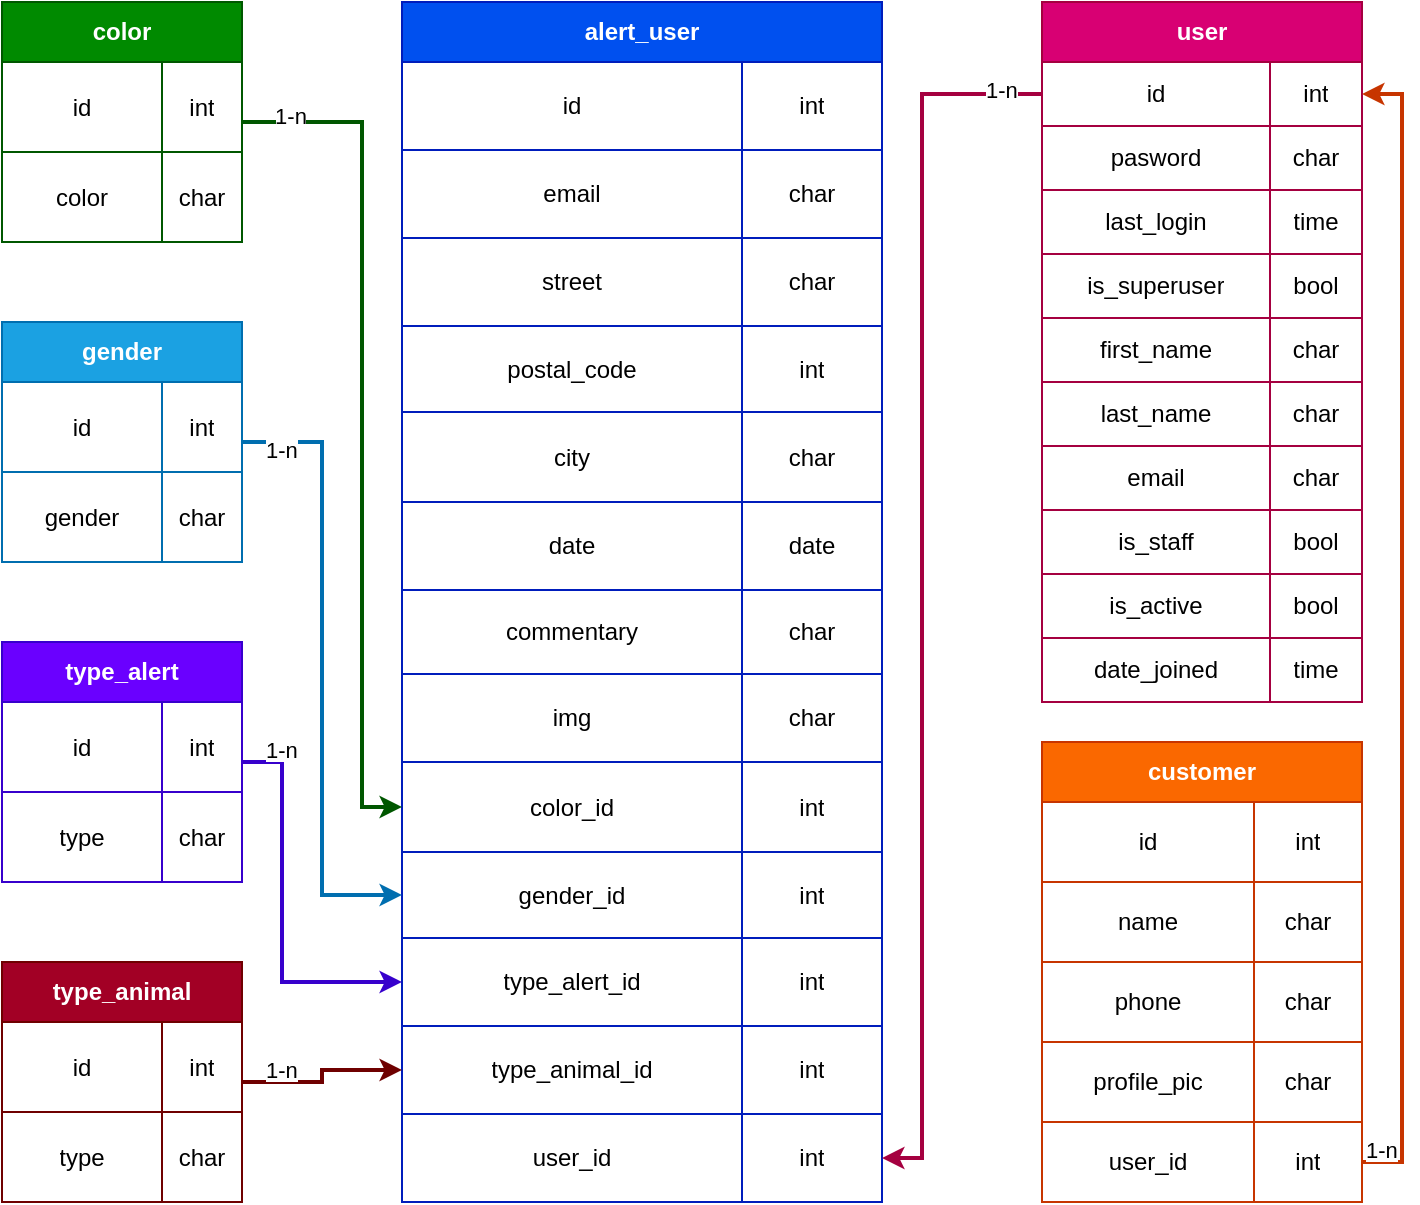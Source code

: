 <mxfile version="14.2.7" type="github">
  <diagram id="HxJ3WJx2Mrn2PYJCQ_Yz" name="Page-1">
    <mxGraphModel dx="1422" dy="774" grid="1" gridSize="10" guides="1" tooltips="1" connect="1" arrows="1" fold="1" page="1" pageScale="1" pageWidth="827" pageHeight="1169" math="0" shadow="0">
      <root>
        <mxCell id="0" />
        <mxCell id="1" parent="0" />
        <mxCell id="2_vnaBvNwXZS69SpdOoF-1" value="alert_user" style="shape=table;html=1;whiteSpace=wrap;startSize=30;container=1;collapsible=0;childLayout=tableLayout;fontStyle=1;align=center;fillColor=#0050ef;strokeColor=#001DBC;swimlaneFillColor=#ffffff;fontColor=#ffffff;" parent="1" vertex="1">
          <mxGeometry x="280" y="40" width="240" height="600" as="geometry" />
        </mxCell>
        <mxCell id="2_vnaBvNwXZS69SpdOoF-2" value="" style="shape=partialRectangle;html=1;whiteSpace=wrap;collapsible=0;dropTarget=0;pointerEvents=0;fillColor=none;top=0;left=0;bottom=0;right=0;points=[[0,0.5],[1,0.5]];portConstraint=eastwest;" parent="2_vnaBvNwXZS69SpdOoF-1" vertex="1">
          <mxGeometry y="30" width="240" height="44" as="geometry" />
        </mxCell>
        <mxCell id="2_vnaBvNwXZS69SpdOoF-3" value="id" style="shape=partialRectangle;html=1;whiteSpace=wrap;connectable=0;fillColor=none;top=0;left=0;bottom=0;right=0;overflow=hidden;" parent="2_vnaBvNwXZS69SpdOoF-2" vertex="1">
          <mxGeometry width="170" height="44" as="geometry" />
        </mxCell>
        <mxCell id="2_vnaBvNwXZS69SpdOoF-4" value="int" style="shape=partialRectangle;html=1;whiteSpace=wrap;connectable=0;fillColor=none;top=0;left=0;bottom=0;right=0;overflow=hidden;" parent="2_vnaBvNwXZS69SpdOoF-2" vertex="1">
          <mxGeometry x="170" width="70" height="44" as="geometry" />
        </mxCell>
        <mxCell id="2_vnaBvNwXZS69SpdOoF-14" style="shape=partialRectangle;html=1;whiteSpace=wrap;collapsible=0;dropTarget=0;pointerEvents=0;fillColor=none;top=0;left=0;bottom=0;right=0;points=[[0,0.5],[1,0.5]];portConstraint=eastwest;" parent="2_vnaBvNwXZS69SpdOoF-1" vertex="1">
          <mxGeometry y="74" width="240" height="44" as="geometry" />
        </mxCell>
        <mxCell id="2_vnaBvNwXZS69SpdOoF-15" value="email" style="shape=partialRectangle;html=1;whiteSpace=wrap;connectable=0;fillColor=none;top=0;left=0;bottom=0;right=0;overflow=hidden;" parent="2_vnaBvNwXZS69SpdOoF-14" vertex="1">
          <mxGeometry width="170" height="44" as="geometry" />
        </mxCell>
        <mxCell id="2_vnaBvNwXZS69SpdOoF-16" value="char" style="shape=partialRectangle;html=1;whiteSpace=wrap;connectable=0;fillColor=none;top=0;left=0;bottom=0;right=0;overflow=hidden;" parent="2_vnaBvNwXZS69SpdOoF-14" vertex="1">
          <mxGeometry x="170" width="70" height="44" as="geometry" />
        </mxCell>
        <mxCell id="2_vnaBvNwXZS69SpdOoF-17" style="shape=partialRectangle;html=1;whiteSpace=wrap;collapsible=0;dropTarget=0;pointerEvents=0;fillColor=none;top=0;left=0;bottom=0;right=0;points=[[0,0.5],[1,0.5]];portConstraint=eastwest;" parent="2_vnaBvNwXZS69SpdOoF-1" vertex="1">
          <mxGeometry y="118" width="240" height="44" as="geometry" />
        </mxCell>
        <mxCell id="2_vnaBvNwXZS69SpdOoF-18" value="street" style="shape=partialRectangle;html=1;whiteSpace=wrap;connectable=0;fillColor=none;top=0;left=0;bottom=0;right=0;overflow=hidden;" parent="2_vnaBvNwXZS69SpdOoF-17" vertex="1">
          <mxGeometry width="170" height="44" as="geometry" />
        </mxCell>
        <mxCell id="2_vnaBvNwXZS69SpdOoF-19" value="char" style="shape=partialRectangle;html=1;whiteSpace=wrap;connectable=0;fillColor=none;top=0;left=0;bottom=0;right=0;overflow=hidden;" parent="2_vnaBvNwXZS69SpdOoF-17" vertex="1">
          <mxGeometry x="170" width="70" height="44" as="geometry" />
        </mxCell>
        <mxCell id="2_vnaBvNwXZS69SpdOoF-20" style="shape=partialRectangle;html=1;whiteSpace=wrap;collapsible=0;dropTarget=0;pointerEvents=0;fillColor=none;top=0;left=0;bottom=0;right=0;points=[[0,0.5],[1,0.5]];portConstraint=eastwest;" parent="2_vnaBvNwXZS69SpdOoF-1" vertex="1">
          <mxGeometry y="162" width="240" height="43" as="geometry" />
        </mxCell>
        <mxCell id="2_vnaBvNwXZS69SpdOoF-21" value="postal_code" style="shape=partialRectangle;html=1;whiteSpace=wrap;connectable=0;fillColor=none;top=0;left=0;bottom=0;right=0;overflow=hidden;" parent="2_vnaBvNwXZS69SpdOoF-20" vertex="1">
          <mxGeometry width="170" height="43" as="geometry" />
        </mxCell>
        <mxCell id="2_vnaBvNwXZS69SpdOoF-22" value="int" style="shape=partialRectangle;html=1;whiteSpace=wrap;connectable=0;fillColor=none;top=0;left=0;bottom=0;right=0;overflow=hidden;" parent="2_vnaBvNwXZS69SpdOoF-20" vertex="1">
          <mxGeometry x="170" width="70" height="43" as="geometry" />
        </mxCell>
        <mxCell id="2_vnaBvNwXZS69SpdOoF-23" style="shape=partialRectangle;html=1;whiteSpace=wrap;collapsible=0;dropTarget=0;pointerEvents=0;fillColor=none;top=0;left=0;bottom=0;right=0;points=[[0,0.5],[1,0.5]];portConstraint=eastwest;" parent="2_vnaBvNwXZS69SpdOoF-1" vertex="1">
          <mxGeometry y="205" width="240" height="45" as="geometry" />
        </mxCell>
        <mxCell id="2_vnaBvNwXZS69SpdOoF-24" value="city" style="shape=partialRectangle;html=1;whiteSpace=wrap;connectable=0;fillColor=none;top=0;left=0;bottom=0;right=0;overflow=hidden;" parent="2_vnaBvNwXZS69SpdOoF-23" vertex="1">
          <mxGeometry width="170" height="45" as="geometry" />
        </mxCell>
        <mxCell id="2_vnaBvNwXZS69SpdOoF-25" value="char" style="shape=partialRectangle;html=1;whiteSpace=wrap;connectable=0;fillColor=none;top=0;left=0;bottom=0;right=0;overflow=hidden;" parent="2_vnaBvNwXZS69SpdOoF-23" vertex="1">
          <mxGeometry x="170" width="70" height="45" as="geometry" />
        </mxCell>
        <mxCell id="2_vnaBvNwXZS69SpdOoF-26" style="shape=partialRectangle;html=1;whiteSpace=wrap;collapsible=0;dropTarget=0;pointerEvents=0;fillColor=none;top=0;left=0;bottom=0;right=0;points=[[0,0.5],[1,0.5]];portConstraint=eastwest;" parent="2_vnaBvNwXZS69SpdOoF-1" vertex="1">
          <mxGeometry y="250" width="240" height="44" as="geometry" />
        </mxCell>
        <mxCell id="2_vnaBvNwXZS69SpdOoF-27" value="date" style="shape=partialRectangle;html=1;whiteSpace=wrap;connectable=0;fillColor=none;top=0;left=0;bottom=0;right=0;overflow=hidden;" parent="2_vnaBvNwXZS69SpdOoF-26" vertex="1">
          <mxGeometry width="170" height="44" as="geometry" />
        </mxCell>
        <mxCell id="2_vnaBvNwXZS69SpdOoF-28" value="date" style="shape=partialRectangle;html=1;whiteSpace=wrap;connectable=0;fillColor=none;top=0;left=0;bottom=0;right=0;overflow=hidden;" parent="2_vnaBvNwXZS69SpdOoF-26" vertex="1">
          <mxGeometry x="170" width="70" height="44" as="geometry" />
        </mxCell>
        <mxCell id="2_vnaBvNwXZS69SpdOoF-29" style="shape=partialRectangle;html=1;whiteSpace=wrap;collapsible=0;dropTarget=0;pointerEvents=0;fillColor=none;top=0;left=0;bottom=0;right=0;points=[[0,0.5],[1,0.5]];portConstraint=eastwest;" parent="2_vnaBvNwXZS69SpdOoF-1" vertex="1">
          <mxGeometry y="294" width="240" height="42" as="geometry" />
        </mxCell>
        <mxCell id="2_vnaBvNwXZS69SpdOoF-30" value="commentary" style="shape=partialRectangle;html=1;whiteSpace=wrap;connectable=0;fillColor=none;top=0;left=0;bottom=0;right=0;overflow=hidden;" parent="2_vnaBvNwXZS69SpdOoF-29" vertex="1">
          <mxGeometry width="170" height="42" as="geometry" />
        </mxCell>
        <mxCell id="2_vnaBvNwXZS69SpdOoF-31" value="char" style="shape=partialRectangle;html=1;whiteSpace=wrap;connectable=0;fillColor=none;top=0;left=0;bottom=0;right=0;overflow=hidden;" parent="2_vnaBvNwXZS69SpdOoF-29" vertex="1">
          <mxGeometry x="170" width="70" height="42" as="geometry" />
        </mxCell>
        <mxCell id="2_vnaBvNwXZS69SpdOoF-32" style="shape=partialRectangle;html=1;whiteSpace=wrap;collapsible=0;dropTarget=0;pointerEvents=0;fillColor=none;top=0;left=0;bottom=0;right=0;points=[[0,0.5],[1,0.5]];portConstraint=eastwest;" parent="2_vnaBvNwXZS69SpdOoF-1" vertex="1">
          <mxGeometry y="336" width="240" height="44" as="geometry" />
        </mxCell>
        <mxCell id="2_vnaBvNwXZS69SpdOoF-33" value="img" style="shape=partialRectangle;html=1;whiteSpace=wrap;connectable=0;fillColor=none;top=0;left=0;bottom=0;right=0;overflow=hidden;" parent="2_vnaBvNwXZS69SpdOoF-32" vertex="1">
          <mxGeometry width="170" height="44" as="geometry" />
        </mxCell>
        <mxCell id="2_vnaBvNwXZS69SpdOoF-34" value="char" style="shape=partialRectangle;html=1;whiteSpace=wrap;connectable=0;fillColor=none;top=0;left=0;bottom=0;right=0;overflow=hidden;" parent="2_vnaBvNwXZS69SpdOoF-32" vertex="1">
          <mxGeometry x="170" width="70" height="44" as="geometry" />
        </mxCell>
        <mxCell id="2_vnaBvNwXZS69SpdOoF-35" style="shape=partialRectangle;html=1;whiteSpace=wrap;collapsible=0;dropTarget=0;pointerEvents=0;fillColor=none;top=0;left=0;bottom=0;right=0;points=[[0,0.5],[1,0.5]];portConstraint=eastwest;" parent="2_vnaBvNwXZS69SpdOoF-1" vertex="1">
          <mxGeometry y="380" width="240" height="45" as="geometry" />
        </mxCell>
        <mxCell id="2_vnaBvNwXZS69SpdOoF-36" value="color_id" style="shape=partialRectangle;html=1;whiteSpace=wrap;connectable=0;fillColor=none;top=0;left=0;bottom=0;right=0;overflow=hidden;" parent="2_vnaBvNwXZS69SpdOoF-35" vertex="1">
          <mxGeometry width="170" height="45" as="geometry" />
        </mxCell>
        <mxCell id="2_vnaBvNwXZS69SpdOoF-37" value="int" style="shape=partialRectangle;html=1;whiteSpace=wrap;connectable=0;fillColor=none;top=0;left=0;bottom=0;right=0;overflow=hidden;" parent="2_vnaBvNwXZS69SpdOoF-35" vertex="1">
          <mxGeometry x="170" width="70" height="45" as="geometry" />
        </mxCell>
        <mxCell id="2_vnaBvNwXZS69SpdOoF-38" style="shape=partialRectangle;html=1;whiteSpace=wrap;collapsible=0;dropTarget=0;pointerEvents=0;fillColor=none;top=0;left=0;bottom=0;right=0;points=[[0,0.5],[1,0.5]];portConstraint=eastwest;" parent="2_vnaBvNwXZS69SpdOoF-1" vertex="1">
          <mxGeometry y="425" width="240" height="43" as="geometry" />
        </mxCell>
        <mxCell id="2_vnaBvNwXZS69SpdOoF-39" value="gender_id" style="shape=partialRectangle;html=1;whiteSpace=wrap;connectable=0;fillColor=none;top=0;left=0;bottom=0;right=0;overflow=hidden;" parent="2_vnaBvNwXZS69SpdOoF-38" vertex="1">
          <mxGeometry width="170" height="43" as="geometry" />
        </mxCell>
        <mxCell id="2_vnaBvNwXZS69SpdOoF-40" value="int" style="shape=partialRectangle;html=1;whiteSpace=wrap;connectable=0;fillColor=none;top=0;left=0;bottom=0;right=0;overflow=hidden;" parent="2_vnaBvNwXZS69SpdOoF-38" vertex="1">
          <mxGeometry x="170" width="70" height="43" as="geometry" />
        </mxCell>
        <mxCell id="2_vnaBvNwXZS69SpdOoF-41" style="shape=partialRectangle;html=1;whiteSpace=wrap;collapsible=0;dropTarget=0;pointerEvents=0;fillColor=none;top=0;left=0;bottom=0;right=0;points=[[0,0.5],[1,0.5]];portConstraint=eastwest;" parent="2_vnaBvNwXZS69SpdOoF-1" vertex="1">
          <mxGeometry y="468" width="240" height="44" as="geometry" />
        </mxCell>
        <mxCell id="2_vnaBvNwXZS69SpdOoF-42" value="type_alert_id" style="shape=partialRectangle;html=1;whiteSpace=wrap;connectable=0;fillColor=none;top=0;left=0;bottom=0;right=0;overflow=hidden;" parent="2_vnaBvNwXZS69SpdOoF-41" vertex="1">
          <mxGeometry width="170" height="44" as="geometry" />
        </mxCell>
        <mxCell id="2_vnaBvNwXZS69SpdOoF-43" value="int" style="shape=partialRectangle;html=1;whiteSpace=wrap;connectable=0;fillColor=none;top=0;left=0;bottom=0;right=0;overflow=hidden;" parent="2_vnaBvNwXZS69SpdOoF-41" vertex="1">
          <mxGeometry x="170" width="70" height="44" as="geometry" />
        </mxCell>
        <mxCell id="2_vnaBvNwXZS69SpdOoF-44" style="shape=partialRectangle;html=1;whiteSpace=wrap;collapsible=0;dropTarget=0;pointerEvents=0;fillColor=none;top=0;left=0;bottom=0;right=0;points=[[0,0.5],[1,0.5]];portConstraint=eastwest;" parent="2_vnaBvNwXZS69SpdOoF-1" vertex="1">
          <mxGeometry y="512" width="240" height="44" as="geometry" />
        </mxCell>
        <mxCell id="2_vnaBvNwXZS69SpdOoF-45" value="type_animal_id" style="shape=partialRectangle;html=1;whiteSpace=wrap;connectable=0;fillColor=none;top=0;left=0;bottom=0;right=0;overflow=hidden;" parent="2_vnaBvNwXZS69SpdOoF-44" vertex="1">
          <mxGeometry width="170" height="44" as="geometry" />
        </mxCell>
        <mxCell id="2_vnaBvNwXZS69SpdOoF-46" value="int" style="shape=partialRectangle;html=1;whiteSpace=wrap;connectable=0;fillColor=none;top=0;left=0;bottom=0;right=0;overflow=hidden;" parent="2_vnaBvNwXZS69SpdOoF-44" vertex="1">
          <mxGeometry x="170" width="70" height="44" as="geometry" />
        </mxCell>
        <mxCell id="2_vnaBvNwXZS69SpdOoF-47" style="shape=partialRectangle;html=1;whiteSpace=wrap;collapsible=0;dropTarget=0;pointerEvents=0;fillColor=none;top=0;left=0;bottom=0;right=0;points=[[0,0.5],[1,0.5]];portConstraint=eastwest;" parent="2_vnaBvNwXZS69SpdOoF-1" vertex="1">
          <mxGeometry y="556" width="240" height="44" as="geometry" />
        </mxCell>
        <mxCell id="2_vnaBvNwXZS69SpdOoF-48" value="user_id" style="shape=partialRectangle;html=1;whiteSpace=wrap;connectable=0;fillColor=none;top=0;left=0;bottom=0;right=0;overflow=hidden;" parent="2_vnaBvNwXZS69SpdOoF-47" vertex="1">
          <mxGeometry width="170" height="44" as="geometry" />
        </mxCell>
        <mxCell id="2_vnaBvNwXZS69SpdOoF-49" value="int" style="shape=partialRectangle;html=1;whiteSpace=wrap;connectable=0;fillColor=none;top=0;left=0;bottom=0;right=0;overflow=hidden;" parent="2_vnaBvNwXZS69SpdOoF-47" vertex="1">
          <mxGeometry x="170" width="70" height="44" as="geometry" />
        </mxCell>
        <mxCell id="2_vnaBvNwXZS69SpdOoF-145" style="edgeStyle=orthogonalEdgeStyle;rounded=0;orthogonalLoop=1;jettySize=auto;html=1;entryX=0;entryY=0.5;entryDx=0;entryDy=0;strokeWidth=2;endSize=5;fillColor=#1ba1e2;strokeColor=#006EAF;" parent="1" source="2_vnaBvNwXZS69SpdOoF-50" target="2_vnaBvNwXZS69SpdOoF-38" edge="1">
          <mxGeometry relative="1" as="geometry">
            <Array as="points">
              <mxPoint x="240" y="260" />
              <mxPoint x="240" y="487" />
            </Array>
          </mxGeometry>
        </mxCell>
        <mxCell id="2_vnaBvNwXZS69SpdOoF-50" value="gender" style="shape=table;html=1;whiteSpace=wrap;startSize=30;container=1;collapsible=0;childLayout=tableLayout;fontStyle=1;align=center;fillColor=#1ba1e2;strokeColor=#006EAF;fontColor=#ffffff;" parent="1" vertex="1">
          <mxGeometry x="80" y="200" width="120" height="120" as="geometry" />
        </mxCell>
        <mxCell id="2_vnaBvNwXZS69SpdOoF-51" value="" style="shape=partialRectangle;html=1;whiteSpace=wrap;collapsible=0;dropTarget=0;pointerEvents=0;fillColor=none;top=0;left=0;bottom=0;right=0;points=[[0,0.5],[1,0.5]];portConstraint=eastwest;" parent="2_vnaBvNwXZS69SpdOoF-50" vertex="1">
          <mxGeometry y="30" width="120" height="45" as="geometry" />
        </mxCell>
        <mxCell id="2_vnaBvNwXZS69SpdOoF-52" value="id" style="shape=partialRectangle;html=1;whiteSpace=wrap;connectable=0;fillColor=none;top=0;left=0;bottom=0;right=0;overflow=hidden;" parent="2_vnaBvNwXZS69SpdOoF-51" vertex="1">
          <mxGeometry width="80" height="45" as="geometry" />
        </mxCell>
        <mxCell id="2_vnaBvNwXZS69SpdOoF-53" value="int" style="shape=partialRectangle;html=1;whiteSpace=wrap;connectable=0;fillColor=none;top=0;left=0;bottom=0;right=0;overflow=hidden;" parent="2_vnaBvNwXZS69SpdOoF-51" vertex="1">
          <mxGeometry x="80" width="40" height="45" as="geometry" />
        </mxCell>
        <mxCell id="2_vnaBvNwXZS69SpdOoF-63" style="shape=partialRectangle;html=1;whiteSpace=wrap;collapsible=0;dropTarget=0;pointerEvents=0;fillColor=none;top=0;left=0;bottom=0;right=0;points=[[0,0.5],[1,0.5]];portConstraint=eastwest;" parent="2_vnaBvNwXZS69SpdOoF-50" vertex="1">
          <mxGeometry y="75" width="120" height="45" as="geometry" />
        </mxCell>
        <mxCell id="2_vnaBvNwXZS69SpdOoF-64" value="gender" style="shape=partialRectangle;html=1;whiteSpace=wrap;connectable=0;fillColor=none;top=0;left=0;bottom=0;right=0;overflow=hidden;" parent="2_vnaBvNwXZS69SpdOoF-63" vertex="1">
          <mxGeometry width="80" height="45" as="geometry" />
        </mxCell>
        <mxCell id="2_vnaBvNwXZS69SpdOoF-65" value="char" style="shape=partialRectangle;html=1;whiteSpace=wrap;connectable=0;fillColor=none;top=0;left=0;bottom=0;right=0;overflow=hidden;" parent="2_vnaBvNwXZS69SpdOoF-63" vertex="1">
          <mxGeometry x="80" width="40" height="45" as="geometry" />
        </mxCell>
        <mxCell id="2_vnaBvNwXZS69SpdOoF-144" style="edgeStyle=orthogonalEdgeStyle;rounded=0;orthogonalLoop=1;jettySize=auto;html=1;entryX=0;entryY=0.5;entryDx=0;entryDy=0;fillColor=#008a00;strokeColor=#005700;strokeWidth=2;endSize=5;" parent="1" source="2_vnaBvNwXZS69SpdOoF-66" target="2_vnaBvNwXZS69SpdOoF-35" edge="1">
          <mxGeometry relative="1" as="geometry">
            <Array as="points">
              <mxPoint x="260" y="100" />
              <mxPoint x="260" y="443" />
            </Array>
          </mxGeometry>
        </mxCell>
        <mxCell id="2_vnaBvNwXZS69SpdOoF-66" value="color" style="shape=table;html=1;whiteSpace=wrap;startSize=30;container=1;collapsible=0;childLayout=tableLayout;fontStyle=1;align=center;fillColor=#008a00;strokeColor=#005700;fontColor=#ffffff;" parent="1" vertex="1">
          <mxGeometry x="80" y="40" width="120" height="120" as="geometry" />
        </mxCell>
        <mxCell id="2_vnaBvNwXZS69SpdOoF-67" value="" style="shape=partialRectangle;html=1;whiteSpace=wrap;collapsible=0;dropTarget=0;pointerEvents=0;fillColor=none;top=0;left=0;bottom=0;right=0;points=[[0,0.5],[1,0.5]];portConstraint=eastwest;" parent="2_vnaBvNwXZS69SpdOoF-66" vertex="1">
          <mxGeometry y="30" width="120" height="45" as="geometry" />
        </mxCell>
        <mxCell id="2_vnaBvNwXZS69SpdOoF-68" value="id" style="shape=partialRectangle;html=1;whiteSpace=wrap;connectable=0;fillColor=none;top=0;left=0;bottom=0;right=0;overflow=hidden;" parent="2_vnaBvNwXZS69SpdOoF-67" vertex="1">
          <mxGeometry width="80" height="45" as="geometry" />
        </mxCell>
        <mxCell id="2_vnaBvNwXZS69SpdOoF-69" value="int" style="shape=partialRectangle;html=1;whiteSpace=wrap;connectable=0;fillColor=none;top=0;left=0;bottom=0;right=0;overflow=hidden;" parent="2_vnaBvNwXZS69SpdOoF-67" vertex="1">
          <mxGeometry x="80" width="40" height="45" as="geometry" />
        </mxCell>
        <mxCell id="2_vnaBvNwXZS69SpdOoF-70" style="shape=partialRectangle;html=1;whiteSpace=wrap;collapsible=0;dropTarget=0;pointerEvents=0;fillColor=none;top=0;left=0;bottom=0;right=0;points=[[0,0.5],[1,0.5]];portConstraint=eastwest;" parent="2_vnaBvNwXZS69SpdOoF-66" vertex="1">
          <mxGeometry y="75" width="120" height="45" as="geometry" />
        </mxCell>
        <mxCell id="2_vnaBvNwXZS69SpdOoF-71" value="color" style="shape=partialRectangle;html=1;whiteSpace=wrap;connectable=0;fillColor=none;top=0;left=0;bottom=0;right=0;overflow=hidden;" parent="2_vnaBvNwXZS69SpdOoF-70" vertex="1">
          <mxGeometry width="80" height="45" as="geometry" />
        </mxCell>
        <mxCell id="2_vnaBvNwXZS69SpdOoF-72" value="char" style="shape=partialRectangle;html=1;whiteSpace=wrap;connectable=0;fillColor=none;top=0;left=0;bottom=0;right=0;overflow=hidden;" parent="2_vnaBvNwXZS69SpdOoF-70" vertex="1">
          <mxGeometry x="80" width="40" height="45" as="geometry" />
        </mxCell>
        <mxCell id="2_vnaBvNwXZS69SpdOoF-148" style="edgeStyle=orthogonalEdgeStyle;rounded=0;orthogonalLoop=1;jettySize=auto;html=1;entryX=0;entryY=0.5;entryDx=0;entryDy=0;strokeWidth=2;endSize=5;fillColor=#6a00ff;strokeColor=#3700CC;" parent="1" source="2_vnaBvNwXZS69SpdOoF-73" target="2_vnaBvNwXZS69SpdOoF-41" edge="1">
          <mxGeometry relative="1" as="geometry">
            <Array as="points">
              <mxPoint x="220" y="420" />
              <mxPoint x="220" y="530" />
            </Array>
          </mxGeometry>
        </mxCell>
        <mxCell id="2_vnaBvNwXZS69SpdOoF-73" value="type_alert" style="shape=table;html=1;whiteSpace=wrap;startSize=30;container=1;collapsible=0;childLayout=tableLayout;fontStyle=1;align=center;fillColor=#6a00ff;strokeColor=#3700CC;fontColor=#ffffff;" parent="1" vertex="1">
          <mxGeometry x="80" y="360" width="120" height="120" as="geometry" />
        </mxCell>
        <mxCell id="2_vnaBvNwXZS69SpdOoF-74" value="" style="shape=partialRectangle;html=1;whiteSpace=wrap;collapsible=0;dropTarget=0;pointerEvents=0;fillColor=none;top=0;left=0;bottom=0;right=0;points=[[0,0.5],[1,0.5]];portConstraint=eastwest;" parent="2_vnaBvNwXZS69SpdOoF-73" vertex="1">
          <mxGeometry y="30" width="120" height="45" as="geometry" />
        </mxCell>
        <mxCell id="2_vnaBvNwXZS69SpdOoF-75" value="id" style="shape=partialRectangle;html=1;whiteSpace=wrap;connectable=0;fillColor=none;top=0;left=0;bottom=0;right=0;overflow=hidden;" parent="2_vnaBvNwXZS69SpdOoF-74" vertex="1">
          <mxGeometry width="80" height="45" as="geometry" />
        </mxCell>
        <mxCell id="2_vnaBvNwXZS69SpdOoF-76" value="int" style="shape=partialRectangle;html=1;whiteSpace=wrap;connectable=0;fillColor=none;top=0;left=0;bottom=0;right=0;overflow=hidden;" parent="2_vnaBvNwXZS69SpdOoF-74" vertex="1">
          <mxGeometry x="80" width="40" height="45" as="geometry" />
        </mxCell>
        <mxCell id="2_vnaBvNwXZS69SpdOoF-77" style="shape=partialRectangle;html=1;whiteSpace=wrap;collapsible=0;dropTarget=0;pointerEvents=0;fillColor=none;top=0;left=0;bottom=0;right=0;points=[[0,0.5],[1,0.5]];portConstraint=eastwest;" parent="2_vnaBvNwXZS69SpdOoF-73" vertex="1">
          <mxGeometry y="75" width="120" height="45" as="geometry" />
        </mxCell>
        <mxCell id="2_vnaBvNwXZS69SpdOoF-78" value="type" style="shape=partialRectangle;html=1;whiteSpace=wrap;connectable=0;fillColor=none;top=0;left=0;bottom=0;right=0;overflow=hidden;" parent="2_vnaBvNwXZS69SpdOoF-77" vertex="1">
          <mxGeometry width="80" height="45" as="geometry" />
        </mxCell>
        <mxCell id="2_vnaBvNwXZS69SpdOoF-79" value="char" style="shape=partialRectangle;html=1;whiteSpace=wrap;connectable=0;fillColor=none;top=0;left=0;bottom=0;right=0;overflow=hidden;" parent="2_vnaBvNwXZS69SpdOoF-77" vertex="1">
          <mxGeometry x="80" width="40" height="45" as="geometry" />
        </mxCell>
        <mxCell id="2_vnaBvNwXZS69SpdOoF-149" style="edgeStyle=orthogonalEdgeStyle;rounded=0;orthogonalLoop=1;jettySize=auto;html=1;strokeWidth=2;endSize=5;fillColor=#a20025;strokeColor=#6F0000;" parent="1" source="2_vnaBvNwXZS69SpdOoF-80" target="2_vnaBvNwXZS69SpdOoF-44" edge="1">
          <mxGeometry relative="1" as="geometry" />
        </mxCell>
        <mxCell id="2_vnaBvNwXZS69SpdOoF-80" value="type_animal" style="shape=table;html=1;whiteSpace=wrap;startSize=30;container=1;collapsible=0;childLayout=tableLayout;fontStyle=1;align=center;fillColor=#a20025;strokeColor=#6F0000;fontColor=#ffffff;" parent="1" vertex="1">
          <mxGeometry x="80" y="520" width="120" height="120" as="geometry" />
        </mxCell>
        <mxCell id="2_vnaBvNwXZS69SpdOoF-81" value="" style="shape=partialRectangle;html=1;whiteSpace=wrap;collapsible=0;dropTarget=0;pointerEvents=0;fillColor=none;top=0;left=0;bottom=0;right=0;points=[[0,0.5],[1,0.5]];portConstraint=eastwest;" parent="2_vnaBvNwXZS69SpdOoF-80" vertex="1">
          <mxGeometry y="30" width="120" height="45" as="geometry" />
        </mxCell>
        <mxCell id="2_vnaBvNwXZS69SpdOoF-82" value="id" style="shape=partialRectangle;html=1;whiteSpace=wrap;connectable=0;fillColor=none;top=0;left=0;bottom=0;right=0;overflow=hidden;" parent="2_vnaBvNwXZS69SpdOoF-81" vertex="1">
          <mxGeometry width="80" height="45" as="geometry" />
        </mxCell>
        <mxCell id="2_vnaBvNwXZS69SpdOoF-83" value="int" style="shape=partialRectangle;html=1;whiteSpace=wrap;connectable=0;fillColor=none;top=0;left=0;bottom=0;right=0;overflow=hidden;" parent="2_vnaBvNwXZS69SpdOoF-81" vertex="1">
          <mxGeometry x="80" width="40" height="45" as="geometry" />
        </mxCell>
        <mxCell id="2_vnaBvNwXZS69SpdOoF-84" style="shape=partialRectangle;html=1;whiteSpace=wrap;collapsible=0;dropTarget=0;pointerEvents=0;fillColor=none;top=0;left=0;bottom=0;right=0;points=[[0,0.5],[1,0.5]];portConstraint=eastwest;" parent="2_vnaBvNwXZS69SpdOoF-80" vertex="1">
          <mxGeometry y="75" width="120" height="45" as="geometry" />
        </mxCell>
        <mxCell id="2_vnaBvNwXZS69SpdOoF-85" value="type" style="shape=partialRectangle;html=1;whiteSpace=wrap;connectable=0;fillColor=none;top=0;left=0;bottom=0;right=0;overflow=hidden;" parent="2_vnaBvNwXZS69SpdOoF-84" vertex="1">
          <mxGeometry width="80" height="45" as="geometry" />
        </mxCell>
        <mxCell id="2_vnaBvNwXZS69SpdOoF-86" value="char" style="shape=partialRectangle;html=1;whiteSpace=wrap;connectable=0;fillColor=none;top=0;left=0;bottom=0;right=0;overflow=hidden;" parent="2_vnaBvNwXZS69SpdOoF-84" vertex="1">
          <mxGeometry x="80" width="40" height="45" as="geometry" />
        </mxCell>
        <mxCell id="2_vnaBvNwXZS69SpdOoF-87" value="user" style="shape=table;html=1;whiteSpace=wrap;startSize=30;container=1;collapsible=0;childLayout=tableLayout;fontStyle=1;align=center;fillColor=#d80073;strokeColor=#A50040;fontColor=#ffffff;" parent="1" vertex="1">
          <mxGeometry x="600" y="40" width="160" height="350" as="geometry" />
        </mxCell>
        <mxCell id="2_vnaBvNwXZS69SpdOoF-88" value="" style="shape=partialRectangle;html=1;whiteSpace=wrap;collapsible=0;dropTarget=0;pointerEvents=0;fillColor=none;top=0;left=0;bottom=0;right=0;points=[[0,0.5],[1,0.5]];portConstraint=eastwest;" parent="2_vnaBvNwXZS69SpdOoF-87" vertex="1">
          <mxGeometry y="30" width="160" height="32" as="geometry" />
        </mxCell>
        <mxCell id="2_vnaBvNwXZS69SpdOoF-89" value="id" style="shape=partialRectangle;html=1;whiteSpace=wrap;connectable=0;fillColor=none;top=0;left=0;bottom=0;right=0;overflow=hidden;" parent="2_vnaBvNwXZS69SpdOoF-88" vertex="1">
          <mxGeometry width="114" height="32" as="geometry" />
        </mxCell>
        <mxCell id="2_vnaBvNwXZS69SpdOoF-90" value="int" style="shape=partialRectangle;html=1;whiteSpace=wrap;connectable=0;fillColor=none;top=0;left=0;bottom=0;right=0;overflow=hidden;" parent="2_vnaBvNwXZS69SpdOoF-88" vertex="1">
          <mxGeometry x="114" width="46" height="32" as="geometry" />
        </mxCell>
        <mxCell id="2_vnaBvNwXZS69SpdOoF-100" style="shape=partialRectangle;html=1;whiteSpace=wrap;collapsible=0;dropTarget=0;pointerEvents=0;fillColor=none;top=0;left=0;bottom=0;right=0;points=[[0,0.5],[1,0.5]];portConstraint=eastwest;" parent="2_vnaBvNwXZS69SpdOoF-87" vertex="1">
          <mxGeometry y="62" width="160" height="32" as="geometry" />
        </mxCell>
        <mxCell id="2_vnaBvNwXZS69SpdOoF-101" value="pasword" style="shape=partialRectangle;html=1;whiteSpace=wrap;connectable=0;fillColor=none;top=0;left=0;bottom=0;right=0;overflow=hidden;" parent="2_vnaBvNwXZS69SpdOoF-100" vertex="1">
          <mxGeometry width="114" height="32" as="geometry" />
        </mxCell>
        <mxCell id="2_vnaBvNwXZS69SpdOoF-102" value="char" style="shape=partialRectangle;html=1;whiteSpace=wrap;connectable=0;fillColor=none;top=0;left=0;bottom=0;right=0;overflow=hidden;" parent="2_vnaBvNwXZS69SpdOoF-100" vertex="1">
          <mxGeometry x="114" width="46" height="32" as="geometry" />
        </mxCell>
        <mxCell id="2_vnaBvNwXZS69SpdOoF-103" style="shape=partialRectangle;html=1;whiteSpace=wrap;collapsible=0;dropTarget=0;pointerEvents=0;fillColor=none;top=0;left=0;bottom=0;right=0;points=[[0,0.5],[1,0.5]];portConstraint=eastwest;" parent="2_vnaBvNwXZS69SpdOoF-87" vertex="1">
          <mxGeometry y="94" width="160" height="32" as="geometry" />
        </mxCell>
        <mxCell id="2_vnaBvNwXZS69SpdOoF-104" value="last_login" style="shape=partialRectangle;html=1;whiteSpace=wrap;connectable=0;fillColor=none;top=0;left=0;bottom=0;right=0;overflow=hidden;" parent="2_vnaBvNwXZS69SpdOoF-103" vertex="1">
          <mxGeometry width="114" height="32" as="geometry" />
        </mxCell>
        <mxCell id="2_vnaBvNwXZS69SpdOoF-105" value="time" style="shape=partialRectangle;html=1;whiteSpace=wrap;connectable=0;fillColor=none;top=0;left=0;bottom=0;right=0;overflow=hidden;" parent="2_vnaBvNwXZS69SpdOoF-103" vertex="1">
          <mxGeometry x="114" width="46" height="32" as="geometry" />
        </mxCell>
        <mxCell id="2_vnaBvNwXZS69SpdOoF-106" style="shape=partialRectangle;html=1;whiteSpace=wrap;collapsible=0;dropTarget=0;pointerEvents=0;fillColor=none;top=0;left=0;bottom=0;right=0;points=[[0,0.5],[1,0.5]];portConstraint=eastwest;" parent="2_vnaBvNwXZS69SpdOoF-87" vertex="1">
          <mxGeometry y="126" width="160" height="32" as="geometry" />
        </mxCell>
        <mxCell id="2_vnaBvNwXZS69SpdOoF-107" value="is_superuser" style="shape=partialRectangle;html=1;whiteSpace=wrap;connectable=0;fillColor=none;top=0;left=0;bottom=0;right=0;overflow=hidden;" parent="2_vnaBvNwXZS69SpdOoF-106" vertex="1">
          <mxGeometry width="114" height="32" as="geometry" />
        </mxCell>
        <mxCell id="2_vnaBvNwXZS69SpdOoF-108" value="bool" style="shape=partialRectangle;html=1;whiteSpace=wrap;connectable=0;fillColor=none;top=0;left=0;bottom=0;right=0;overflow=hidden;" parent="2_vnaBvNwXZS69SpdOoF-106" vertex="1">
          <mxGeometry x="114" width="46" height="32" as="geometry" />
        </mxCell>
        <mxCell id="2_vnaBvNwXZS69SpdOoF-109" style="shape=partialRectangle;html=1;whiteSpace=wrap;collapsible=0;dropTarget=0;pointerEvents=0;fillColor=none;top=0;left=0;bottom=0;right=0;points=[[0,0.5],[1,0.5]];portConstraint=eastwest;" parent="2_vnaBvNwXZS69SpdOoF-87" vertex="1">
          <mxGeometry y="158" width="160" height="32" as="geometry" />
        </mxCell>
        <mxCell id="2_vnaBvNwXZS69SpdOoF-110" value="first_name" style="shape=partialRectangle;html=1;whiteSpace=wrap;connectable=0;fillColor=none;top=0;left=0;bottom=0;right=0;overflow=hidden;" parent="2_vnaBvNwXZS69SpdOoF-109" vertex="1">
          <mxGeometry width="114" height="32" as="geometry" />
        </mxCell>
        <mxCell id="2_vnaBvNwXZS69SpdOoF-111" value="char" style="shape=partialRectangle;html=1;whiteSpace=wrap;connectable=0;fillColor=none;top=0;left=0;bottom=0;right=0;overflow=hidden;" parent="2_vnaBvNwXZS69SpdOoF-109" vertex="1">
          <mxGeometry x="114" width="46" height="32" as="geometry" />
        </mxCell>
        <mxCell id="2_vnaBvNwXZS69SpdOoF-112" style="shape=partialRectangle;html=1;whiteSpace=wrap;collapsible=0;dropTarget=0;pointerEvents=0;fillColor=none;top=0;left=0;bottom=0;right=0;points=[[0,0.5],[1,0.5]];portConstraint=eastwest;" parent="2_vnaBvNwXZS69SpdOoF-87" vertex="1">
          <mxGeometry y="190" width="160" height="32" as="geometry" />
        </mxCell>
        <mxCell id="2_vnaBvNwXZS69SpdOoF-113" value="last_name" style="shape=partialRectangle;html=1;whiteSpace=wrap;connectable=0;fillColor=none;top=0;left=0;bottom=0;right=0;overflow=hidden;" parent="2_vnaBvNwXZS69SpdOoF-112" vertex="1">
          <mxGeometry width="114" height="32" as="geometry" />
        </mxCell>
        <mxCell id="2_vnaBvNwXZS69SpdOoF-114" value="char" style="shape=partialRectangle;html=1;whiteSpace=wrap;connectable=0;fillColor=none;top=0;left=0;bottom=0;right=0;overflow=hidden;" parent="2_vnaBvNwXZS69SpdOoF-112" vertex="1">
          <mxGeometry x="114" width="46" height="32" as="geometry" />
        </mxCell>
        <mxCell id="2_vnaBvNwXZS69SpdOoF-115" style="shape=partialRectangle;html=1;whiteSpace=wrap;collapsible=0;dropTarget=0;pointerEvents=0;fillColor=none;top=0;left=0;bottom=0;right=0;points=[[0,0.5],[1,0.5]];portConstraint=eastwest;" parent="2_vnaBvNwXZS69SpdOoF-87" vertex="1">
          <mxGeometry y="222" width="160" height="32" as="geometry" />
        </mxCell>
        <mxCell id="2_vnaBvNwXZS69SpdOoF-116" value="email" style="shape=partialRectangle;html=1;whiteSpace=wrap;connectable=0;fillColor=none;top=0;left=0;bottom=0;right=0;overflow=hidden;" parent="2_vnaBvNwXZS69SpdOoF-115" vertex="1">
          <mxGeometry width="114" height="32" as="geometry" />
        </mxCell>
        <mxCell id="2_vnaBvNwXZS69SpdOoF-117" value="char" style="shape=partialRectangle;html=1;whiteSpace=wrap;connectable=0;fillColor=none;top=0;left=0;bottom=0;right=0;overflow=hidden;" parent="2_vnaBvNwXZS69SpdOoF-115" vertex="1">
          <mxGeometry x="114" width="46" height="32" as="geometry" />
        </mxCell>
        <mxCell id="2_vnaBvNwXZS69SpdOoF-118" style="shape=partialRectangle;html=1;whiteSpace=wrap;collapsible=0;dropTarget=0;pointerEvents=0;fillColor=none;top=0;left=0;bottom=0;right=0;points=[[0,0.5],[1,0.5]];portConstraint=eastwest;" parent="2_vnaBvNwXZS69SpdOoF-87" vertex="1">
          <mxGeometry y="254" width="160" height="32" as="geometry" />
        </mxCell>
        <mxCell id="2_vnaBvNwXZS69SpdOoF-119" value="is_staff" style="shape=partialRectangle;html=1;whiteSpace=wrap;connectable=0;fillColor=none;top=0;left=0;bottom=0;right=0;overflow=hidden;" parent="2_vnaBvNwXZS69SpdOoF-118" vertex="1">
          <mxGeometry width="114" height="32" as="geometry" />
        </mxCell>
        <mxCell id="2_vnaBvNwXZS69SpdOoF-120" value="bool" style="shape=partialRectangle;html=1;whiteSpace=wrap;connectable=0;fillColor=none;top=0;left=0;bottom=0;right=0;overflow=hidden;" parent="2_vnaBvNwXZS69SpdOoF-118" vertex="1">
          <mxGeometry x="114" width="46" height="32" as="geometry" />
        </mxCell>
        <mxCell id="2_vnaBvNwXZS69SpdOoF-121" style="shape=partialRectangle;html=1;whiteSpace=wrap;collapsible=0;dropTarget=0;pointerEvents=0;fillColor=none;top=0;left=0;bottom=0;right=0;points=[[0,0.5],[1,0.5]];portConstraint=eastwest;" parent="2_vnaBvNwXZS69SpdOoF-87" vertex="1">
          <mxGeometry y="286" width="160" height="32" as="geometry" />
        </mxCell>
        <mxCell id="2_vnaBvNwXZS69SpdOoF-122" value="is_active" style="shape=partialRectangle;html=1;whiteSpace=wrap;connectable=0;fillColor=none;top=0;left=0;bottom=0;right=0;overflow=hidden;" parent="2_vnaBvNwXZS69SpdOoF-121" vertex="1">
          <mxGeometry width="114" height="32" as="geometry" />
        </mxCell>
        <mxCell id="2_vnaBvNwXZS69SpdOoF-123" value="bool" style="shape=partialRectangle;html=1;whiteSpace=wrap;connectable=0;fillColor=none;top=0;left=0;bottom=0;right=0;overflow=hidden;" parent="2_vnaBvNwXZS69SpdOoF-121" vertex="1">
          <mxGeometry x="114" width="46" height="32" as="geometry" />
        </mxCell>
        <mxCell id="2_vnaBvNwXZS69SpdOoF-124" style="shape=partialRectangle;html=1;whiteSpace=wrap;collapsible=0;dropTarget=0;pointerEvents=0;fillColor=none;top=0;left=0;bottom=0;right=0;points=[[0,0.5],[1,0.5]];portConstraint=eastwest;" parent="2_vnaBvNwXZS69SpdOoF-87" vertex="1">
          <mxGeometry y="318" width="160" height="32" as="geometry" />
        </mxCell>
        <mxCell id="2_vnaBvNwXZS69SpdOoF-125" value="date_joined" style="shape=partialRectangle;html=1;whiteSpace=wrap;connectable=0;fillColor=none;top=0;left=0;bottom=0;right=0;overflow=hidden;" parent="2_vnaBvNwXZS69SpdOoF-124" vertex="1">
          <mxGeometry width="114" height="32" as="geometry" />
        </mxCell>
        <mxCell id="2_vnaBvNwXZS69SpdOoF-126" value="time" style="shape=partialRectangle;html=1;whiteSpace=wrap;connectable=0;fillColor=none;top=0;left=0;bottom=0;right=0;overflow=hidden;" parent="2_vnaBvNwXZS69SpdOoF-124" vertex="1">
          <mxGeometry x="114" width="46" height="32" as="geometry" />
        </mxCell>
        <mxCell id="2_vnaBvNwXZS69SpdOoF-127" value="customer" style="shape=table;html=1;whiteSpace=wrap;startSize=30;container=1;collapsible=0;childLayout=tableLayout;fontStyle=1;align=center;fillColor=#fa6800;strokeColor=#C73500;fontColor=#ffffff;" parent="1" vertex="1">
          <mxGeometry x="600" y="410" width="160" height="230" as="geometry" />
        </mxCell>
        <mxCell id="2_vnaBvNwXZS69SpdOoF-128" value="" style="shape=partialRectangle;html=1;whiteSpace=wrap;collapsible=0;dropTarget=0;pointerEvents=0;fillColor=none;top=0;left=0;bottom=0;right=0;points=[[0,0.5],[1,0.5]];portConstraint=eastwest;" parent="2_vnaBvNwXZS69SpdOoF-127" vertex="1">
          <mxGeometry y="30" width="160" height="40" as="geometry" />
        </mxCell>
        <mxCell id="2_vnaBvNwXZS69SpdOoF-129" value="id" style="shape=partialRectangle;html=1;whiteSpace=wrap;connectable=0;fillColor=none;top=0;left=0;bottom=0;right=0;overflow=hidden;" parent="2_vnaBvNwXZS69SpdOoF-128" vertex="1">
          <mxGeometry width="106" height="40" as="geometry" />
        </mxCell>
        <mxCell id="2_vnaBvNwXZS69SpdOoF-130" value="int" style="shape=partialRectangle;html=1;whiteSpace=wrap;connectable=0;fillColor=none;top=0;left=0;bottom=0;right=0;overflow=hidden;" parent="2_vnaBvNwXZS69SpdOoF-128" vertex="1">
          <mxGeometry x="106" width="54" height="40" as="geometry" />
        </mxCell>
        <mxCell id="2_vnaBvNwXZS69SpdOoF-131" style="shape=partialRectangle;html=1;whiteSpace=wrap;collapsible=0;dropTarget=0;pointerEvents=0;fillColor=none;top=0;left=0;bottom=0;right=0;points=[[0,0.5],[1,0.5]];portConstraint=eastwest;" parent="2_vnaBvNwXZS69SpdOoF-127" vertex="1">
          <mxGeometry y="70" width="160" height="40" as="geometry" />
        </mxCell>
        <mxCell id="2_vnaBvNwXZS69SpdOoF-132" value="name" style="shape=partialRectangle;html=1;whiteSpace=wrap;connectable=0;fillColor=none;top=0;left=0;bottom=0;right=0;overflow=hidden;" parent="2_vnaBvNwXZS69SpdOoF-131" vertex="1">
          <mxGeometry width="106" height="40" as="geometry" />
        </mxCell>
        <mxCell id="2_vnaBvNwXZS69SpdOoF-133" value="char" style="shape=partialRectangle;html=1;whiteSpace=wrap;connectable=0;fillColor=none;top=0;left=0;bottom=0;right=0;overflow=hidden;" parent="2_vnaBvNwXZS69SpdOoF-131" vertex="1">
          <mxGeometry x="106" width="54" height="40" as="geometry" />
        </mxCell>
        <mxCell id="2_vnaBvNwXZS69SpdOoF-134" style="shape=partialRectangle;html=1;whiteSpace=wrap;collapsible=0;dropTarget=0;pointerEvents=0;fillColor=none;top=0;left=0;bottom=0;right=0;points=[[0,0.5],[1,0.5]];portConstraint=eastwest;" parent="2_vnaBvNwXZS69SpdOoF-127" vertex="1">
          <mxGeometry y="110" width="160" height="40" as="geometry" />
        </mxCell>
        <mxCell id="2_vnaBvNwXZS69SpdOoF-135" value="phone" style="shape=partialRectangle;html=1;whiteSpace=wrap;connectable=0;fillColor=none;top=0;left=0;bottom=0;right=0;overflow=hidden;" parent="2_vnaBvNwXZS69SpdOoF-134" vertex="1">
          <mxGeometry width="106" height="40" as="geometry" />
        </mxCell>
        <mxCell id="2_vnaBvNwXZS69SpdOoF-136" value="char" style="shape=partialRectangle;html=1;whiteSpace=wrap;connectable=0;fillColor=none;top=0;left=0;bottom=0;right=0;overflow=hidden;" parent="2_vnaBvNwXZS69SpdOoF-134" vertex="1">
          <mxGeometry x="106" width="54" height="40" as="geometry" />
        </mxCell>
        <mxCell id="2_vnaBvNwXZS69SpdOoF-137" style="shape=partialRectangle;html=1;whiteSpace=wrap;collapsible=0;dropTarget=0;pointerEvents=0;fillColor=none;top=0;left=0;bottom=0;right=0;points=[[0,0.5],[1,0.5]];portConstraint=eastwest;" parent="2_vnaBvNwXZS69SpdOoF-127" vertex="1">
          <mxGeometry y="150" width="160" height="40" as="geometry" />
        </mxCell>
        <mxCell id="2_vnaBvNwXZS69SpdOoF-138" value="profile_pic" style="shape=partialRectangle;html=1;whiteSpace=wrap;connectable=0;fillColor=none;top=0;left=0;bottom=0;right=0;overflow=hidden;" parent="2_vnaBvNwXZS69SpdOoF-137" vertex="1">
          <mxGeometry width="106" height="40" as="geometry" />
        </mxCell>
        <mxCell id="2_vnaBvNwXZS69SpdOoF-139" value="char" style="shape=partialRectangle;html=1;whiteSpace=wrap;connectable=0;fillColor=none;top=0;left=0;bottom=0;right=0;overflow=hidden;" parent="2_vnaBvNwXZS69SpdOoF-137" vertex="1">
          <mxGeometry x="106" width="54" height="40" as="geometry" />
        </mxCell>
        <mxCell id="2_vnaBvNwXZS69SpdOoF-140" style="shape=partialRectangle;html=1;whiteSpace=wrap;collapsible=0;dropTarget=0;pointerEvents=0;fillColor=none;top=0;left=0;bottom=0;right=0;points=[[0,0.5],[1,0.5]];portConstraint=eastwest;" parent="2_vnaBvNwXZS69SpdOoF-127" vertex="1">
          <mxGeometry y="190" width="160" height="40" as="geometry" />
        </mxCell>
        <mxCell id="2_vnaBvNwXZS69SpdOoF-141" value="user_id" style="shape=partialRectangle;html=1;whiteSpace=wrap;connectable=0;fillColor=none;top=0;left=0;bottom=0;right=0;overflow=hidden;" parent="2_vnaBvNwXZS69SpdOoF-140" vertex="1">
          <mxGeometry width="106" height="40" as="geometry" />
        </mxCell>
        <mxCell id="2_vnaBvNwXZS69SpdOoF-142" value="int" style="shape=partialRectangle;html=1;whiteSpace=wrap;connectable=0;fillColor=none;top=0;left=0;bottom=0;right=0;overflow=hidden;" parent="2_vnaBvNwXZS69SpdOoF-140" vertex="1">
          <mxGeometry x="106" width="54" height="40" as="geometry" />
        </mxCell>
        <mxCell id="2_vnaBvNwXZS69SpdOoF-150" style="edgeStyle=orthogonalEdgeStyle;rounded=0;orthogonalLoop=1;jettySize=auto;html=1;entryX=1;entryY=0.5;entryDx=0;entryDy=0;endSize=5;strokeWidth=2;fillColor=#d80073;strokeColor=#A50040;" parent="1" source="2_vnaBvNwXZS69SpdOoF-88" target="2_vnaBvNwXZS69SpdOoF-47" edge="1">
          <mxGeometry relative="1" as="geometry">
            <Array as="points">
              <mxPoint x="540" y="86" />
              <mxPoint x="540" y="618" />
            </Array>
          </mxGeometry>
        </mxCell>
        <mxCell id="2_vnaBvNwXZS69SpdOoF-151" style="edgeStyle=orthogonalEdgeStyle;rounded=0;orthogonalLoop=1;jettySize=auto;html=1;entryX=1;entryY=0.5;entryDx=0;entryDy=0;endSize=5;strokeWidth=2;fillColor=#fa6800;strokeColor=#C73500;exitX=1;exitY=0.5;exitDx=0;exitDy=0;" parent="1" source="2_vnaBvNwXZS69SpdOoF-140" target="2_vnaBvNwXZS69SpdOoF-88" edge="1">
          <mxGeometry relative="1" as="geometry">
            <Array as="points">
              <mxPoint x="780" y="620" />
              <mxPoint x="780" y="86" />
            </Array>
          </mxGeometry>
        </mxCell>
        <mxCell id="2_vnaBvNwXZS69SpdOoF-156" value="1-n" style="edgeLabel;resizable=0;html=1;align=center;verticalAlign=middle;" parent="1" connectable="0" vertex="1">
          <mxGeometry x="229.996" y="60" as="geometry">
            <mxPoint x="-6" y="37" as="offset" />
          </mxGeometry>
        </mxCell>
        <mxCell id="2_vnaBvNwXZS69SpdOoF-157" value="&lt;span style=&quot;color: rgb(0, 0, 0); font-family: helvetica; font-size: 11px; font-style: normal; font-weight: 400; letter-spacing: normal; text-align: center; text-indent: 0px; text-transform: none; word-spacing: 0px; background-color: rgb(255, 255, 255); display: inline; float: none;&quot;&gt;1-n&lt;/span&gt;" style="text;whiteSpace=wrap;html=1;" parent="1" vertex="1">
          <mxGeometry x="210" y="250" width="20" height="20" as="geometry" />
        </mxCell>
        <mxCell id="2_vnaBvNwXZS69SpdOoF-161" value="&lt;span style=&quot;color: rgb(0, 0, 0); font-family: helvetica; font-size: 11px; font-style: normal; font-weight: 400; letter-spacing: normal; text-align: center; text-indent: 0px; text-transform: none; word-spacing: 0px; background-color: rgb(255, 255, 255); display: inline; float: none;&quot;&gt;1-n&lt;/span&gt;" style="text;whiteSpace=wrap;html=1;" parent="1" vertex="1">
          <mxGeometry x="210" y="400" width="20" height="20" as="geometry" />
        </mxCell>
        <mxCell id="2_vnaBvNwXZS69SpdOoF-163" value="&lt;span style=&quot;color: rgb(0, 0, 0); font-family: helvetica; font-size: 11px; font-style: normal; font-weight: 400; letter-spacing: normal; text-align: center; text-indent: 0px; text-transform: none; word-spacing: 0px; background-color: rgb(255, 255, 255); display: inline; float: none;&quot;&gt;1-n&lt;/span&gt;" style="text;whiteSpace=wrap;html=1;" parent="1" vertex="1">
          <mxGeometry x="210" y="560" width="20" height="20" as="geometry" />
        </mxCell>
        <mxCell id="2_vnaBvNwXZS69SpdOoF-164" value="&lt;span style=&quot;color: rgb(0, 0, 0); font-family: helvetica; font-size: 11px; font-style: normal; font-weight: 400; letter-spacing: normal; text-align: center; text-indent: 0px; text-transform: none; word-spacing: 0px; background-color: rgb(255, 255, 255); display: inline; float: none;&quot;&gt;1-n&lt;/span&gt;" style="text;whiteSpace=wrap;html=1;" parent="1" vertex="1">
          <mxGeometry x="760" y="600" width="20" height="20" as="geometry" />
        </mxCell>
        <mxCell id="2_vnaBvNwXZS69SpdOoF-165" value="&lt;span style=&quot;color: rgb(0, 0, 0); font-family: helvetica; font-size: 11px; font-style: normal; font-weight: 400; letter-spacing: normal; text-align: center; text-indent: 0px; text-transform: none; word-spacing: 0px; background-color: rgb(255, 255, 255); display: inline; float: none;&quot;&gt;1-n&lt;/span&gt;" style="text;whiteSpace=wrap;html=1;" parent="1" vertex="1">
          <mxGeometry x="570" y="70" width="20" height="20" as="geometry" />
        </mxCell>
      </root>
    </mxGraphModel>
  </diagram>
</mxfile>
